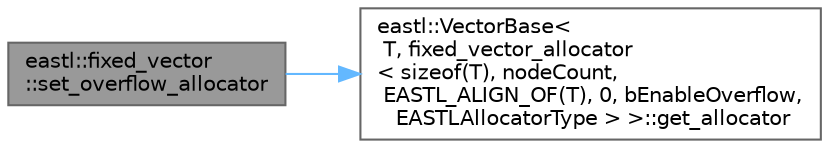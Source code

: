 digraph "eastl::fixed_vector::set_overflow_allocator"
{
 // LATEX_PDF_SIZE
  bgcolor="transparent";
  edge [fontname=Helvetica,fontsize=10,labelfontname=Helvetica,labelfontsize=10];
  node [fontname=Helvetica,fontsize=10,shape=box,height=0.2,width=0.4];
  rankdir="LR";
  Node1 [id="Node000001",label="eastl::fixed_vector\l::set_overflow_allocator",height=0.2,width=0.4,color="gray40", fillcolor="grey60", style="filled", fontcolor="black",tooltip=" "];
  Node1 -> Node2 [id="edge2_Node000001_Node000002",color="steelblue1",style="solid",tooltip=" "];
  Node2 [id="Node000002",label="eastl::VectorBase\<\l T, fixed_vector_allocator\l\< sizeof(T), nodeCount,\l EASTL_ALIGN_OF(T), 0, bEnableOverflow,\l EASTLAllocatorType \> \>::get_allocator",height=0.2,width=0.4,color="grey40", fillcolor="white", style="filled",URL="$structeastl_1_1_vector_base.html#ace1691c085f1dd577f3e4619adc29803",tooltip=" "];
}
